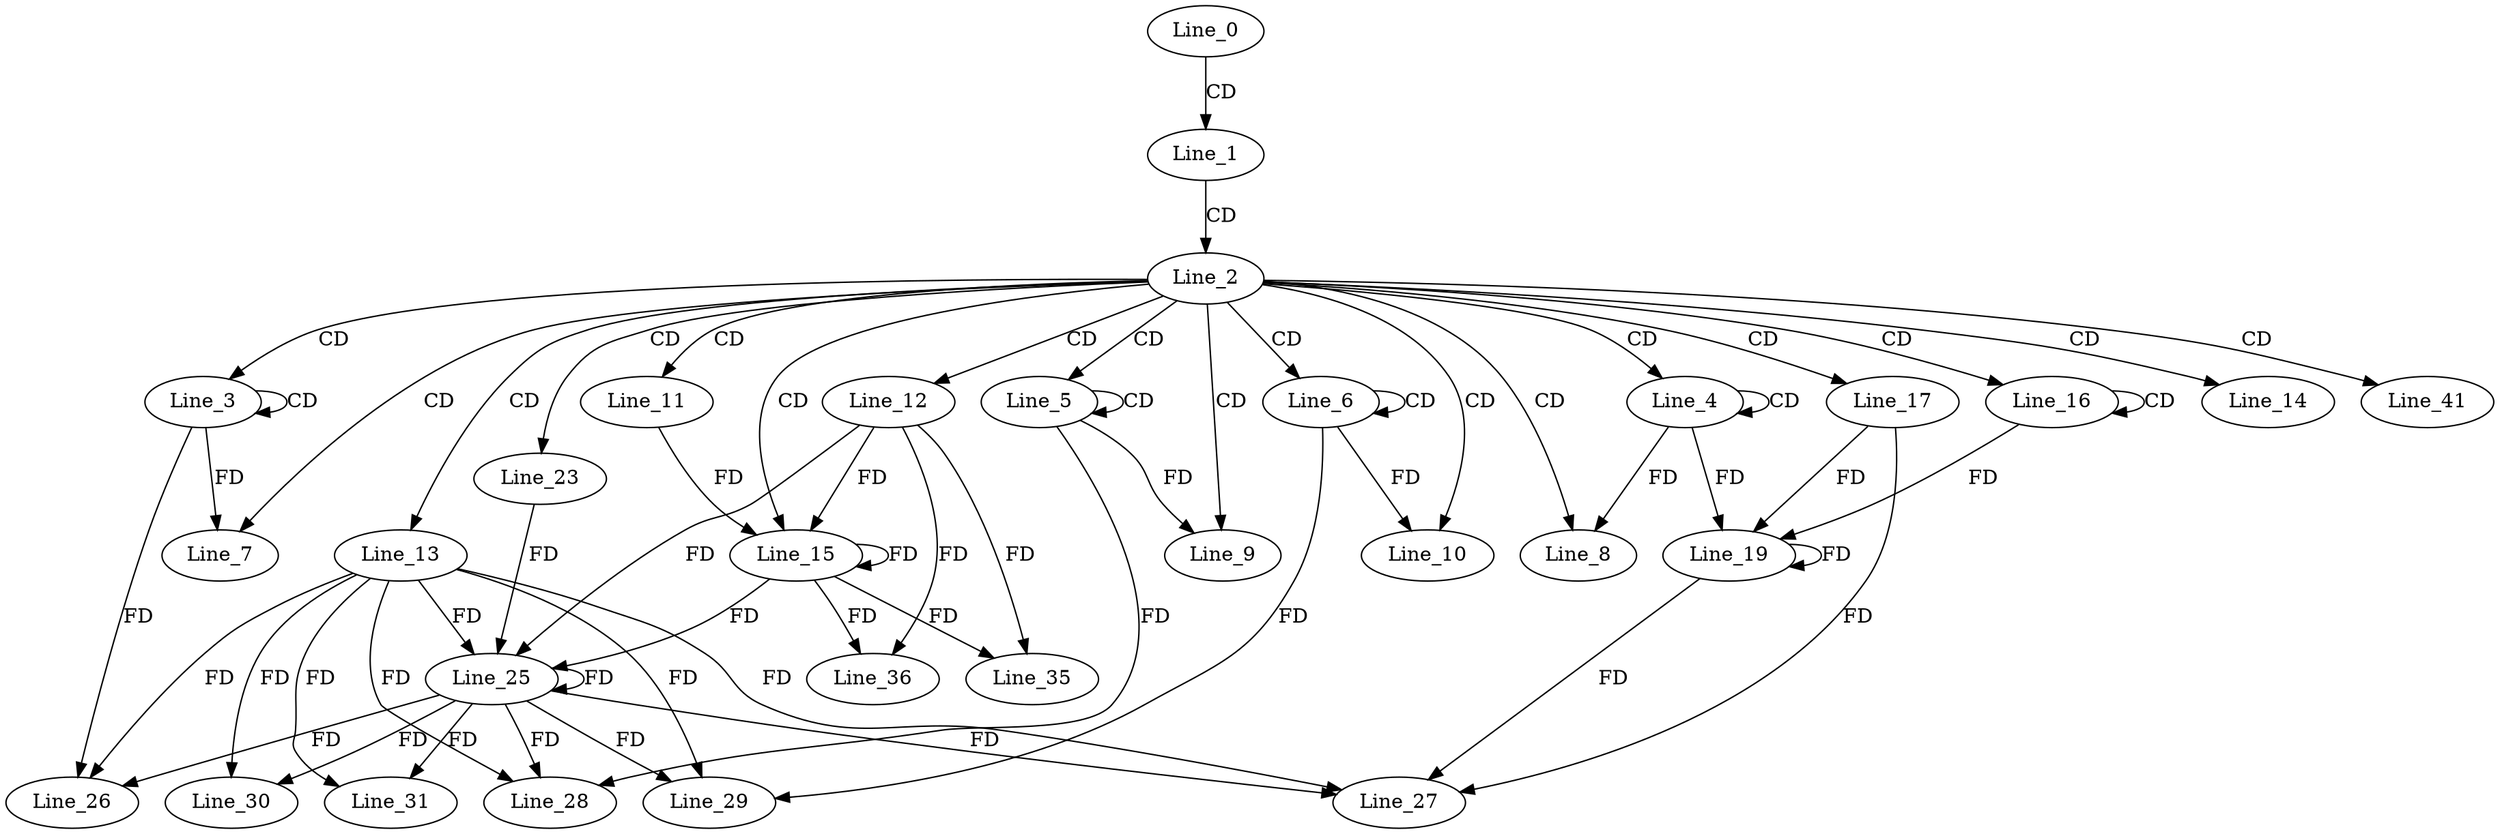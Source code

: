 digraph G {
  Line_0;
  Line_1;
  Line_2;
  Line_3;
  Line_3;
  Line_4;
  Line_4;
  Line_5;
  Line_5;
  Line_6;
  Line_6;
  Line_7;
  Line_8;
  Line_9;
  Line_10;
  Line_11;
  Line_12;
  Line_13;
  Line_14;
  Line_15;
  Line_15;
  Line_16;
  Line_16;
  Line_17;
  Line_19;
  Line_19;
  Line_23;
  Line_25;
  Line_25;
  Line_26;
  Line_27;
  Line_28;
  Line_29;
  Line_30;
  Line_31;
  Line_35;
  Line_36;
  Line_41;
  Line_0 -> Line_1 [ label="CD" ];
  Line_1 -> Line_2 [ label="CD" ];
  Line_2 -> Line_3 [ label="CD" ];
  Line_3 -> Line_3 [ label="CD" ];
  Line_2 -> Line_4 [ label="CD" ];
  Line_4 -> Line_4 [ label="CD" ];
  Line_2 -> Line_5 [ label="CD" ];
  Line_5 -> Line_5 [ label="CD" ];
  Line_2 -> Line_6 [ label="CD" ];
  Line_6 -> Line_6 [ label="CD" ];
  Line_2 -> Line_7 [ label="CD" ];
  Line_3 -> Line_7 [ label="FD" ];
  Line_2 -> Line_8 [ label="CD" ];
  Line_4 -> Line_8 [ label="FD" ];
  Line_2 -> Line_9 [ label="CD" ];
  Line_5 -> Line_9 [ label="FD" ];
  Line_2 -> Line_10 [ label="CD" ];
  Line_6 -> Line_10 [ label="FD" ];
  Line_2 -> Line_11 [ label="CD" ];
  Line_2 -> Line_12 [ label="CD" ];
  Line_2 -> Line_13 [ label="CD" ];
  Line_2 -> Line_14 [ label="CD" ];
  Line_2 -> Line_15 [ label="CD" ];
  Line_12 -> Line_15 [ label="FD" ];
  Line_15 -> Line_15 [ label="FD" ];
  Line_11 -> Line_15 [ label="FD" ];
  Line_2 -> Line_16 [ label="CD" ];
  Line_16 -> Line_16 [ label="CD" ];
  Line_2 -> Line_17 [ label="CD" ];
  Line_17 -> Line_19 [ label="FD" ];
  Line_19 -> Line_19 [ label="FD" ];
  Line_16 -> Line_19 [ label="FD" ];
  Line_4 -> Line_19 [ label="FD" ];
  Line_2 -> Line_23 [ label="CD" ];
  Line_13 -> Line_25 [ label="FD" ];
  Line_25 -> Line_25 [ label="FD" ];
  Line_12 -> Line_25 [ label="FD" ];
  Line_15 -> Line_25 [ label="FD" ];
  Line_23 -> Line_25 [ label="FD" ];
  Line_13 -> Line_26 [ label="FD" ];
  Line_25 -> Line_26 [ label="FD" ];
  Line_3 -> Line_26 [ label="FD" ];
  Line_13 -> Line_27 [ label="FD" ];
  Line_25 -> Line_27 [ label="FD" ];
  Line_17 -> Line_27 [ label="FD" ];
  Line_19 -> Line_27 [ label="FD" ];
  Line_13 -> Line_28 [ label="FD" ];
  Line_25 -> Line_28 [ label="FD" ];
  Line_5 -> Line_28 [ label="FD" ];
  Line_13 -> Line_29 [ label="FD" ];
  Line_25 -> Line_29 [ label="FD" ];
  Line_6 -> Line_29 [ label="FD" ];
  Line_13 -> Line_30 [ label="FD" ];
  Line_25 -> Line_30 [ label="FD" ];
  Line_13 -> Line_31 [ label="FD" ];
  Line_25 -> Line_31 [ label="FD" ];
  Line_12 -> Line_35 [ label="FD" ];
  Line_15 -> Line_35 [ label="FD" ];
  Line_12 -> Line_36 [ label="FD" ];
  Line_15 -> Line_36 [ label="FD" ];
  Line_2 -> Line_41 [ label="CD" ];
}
